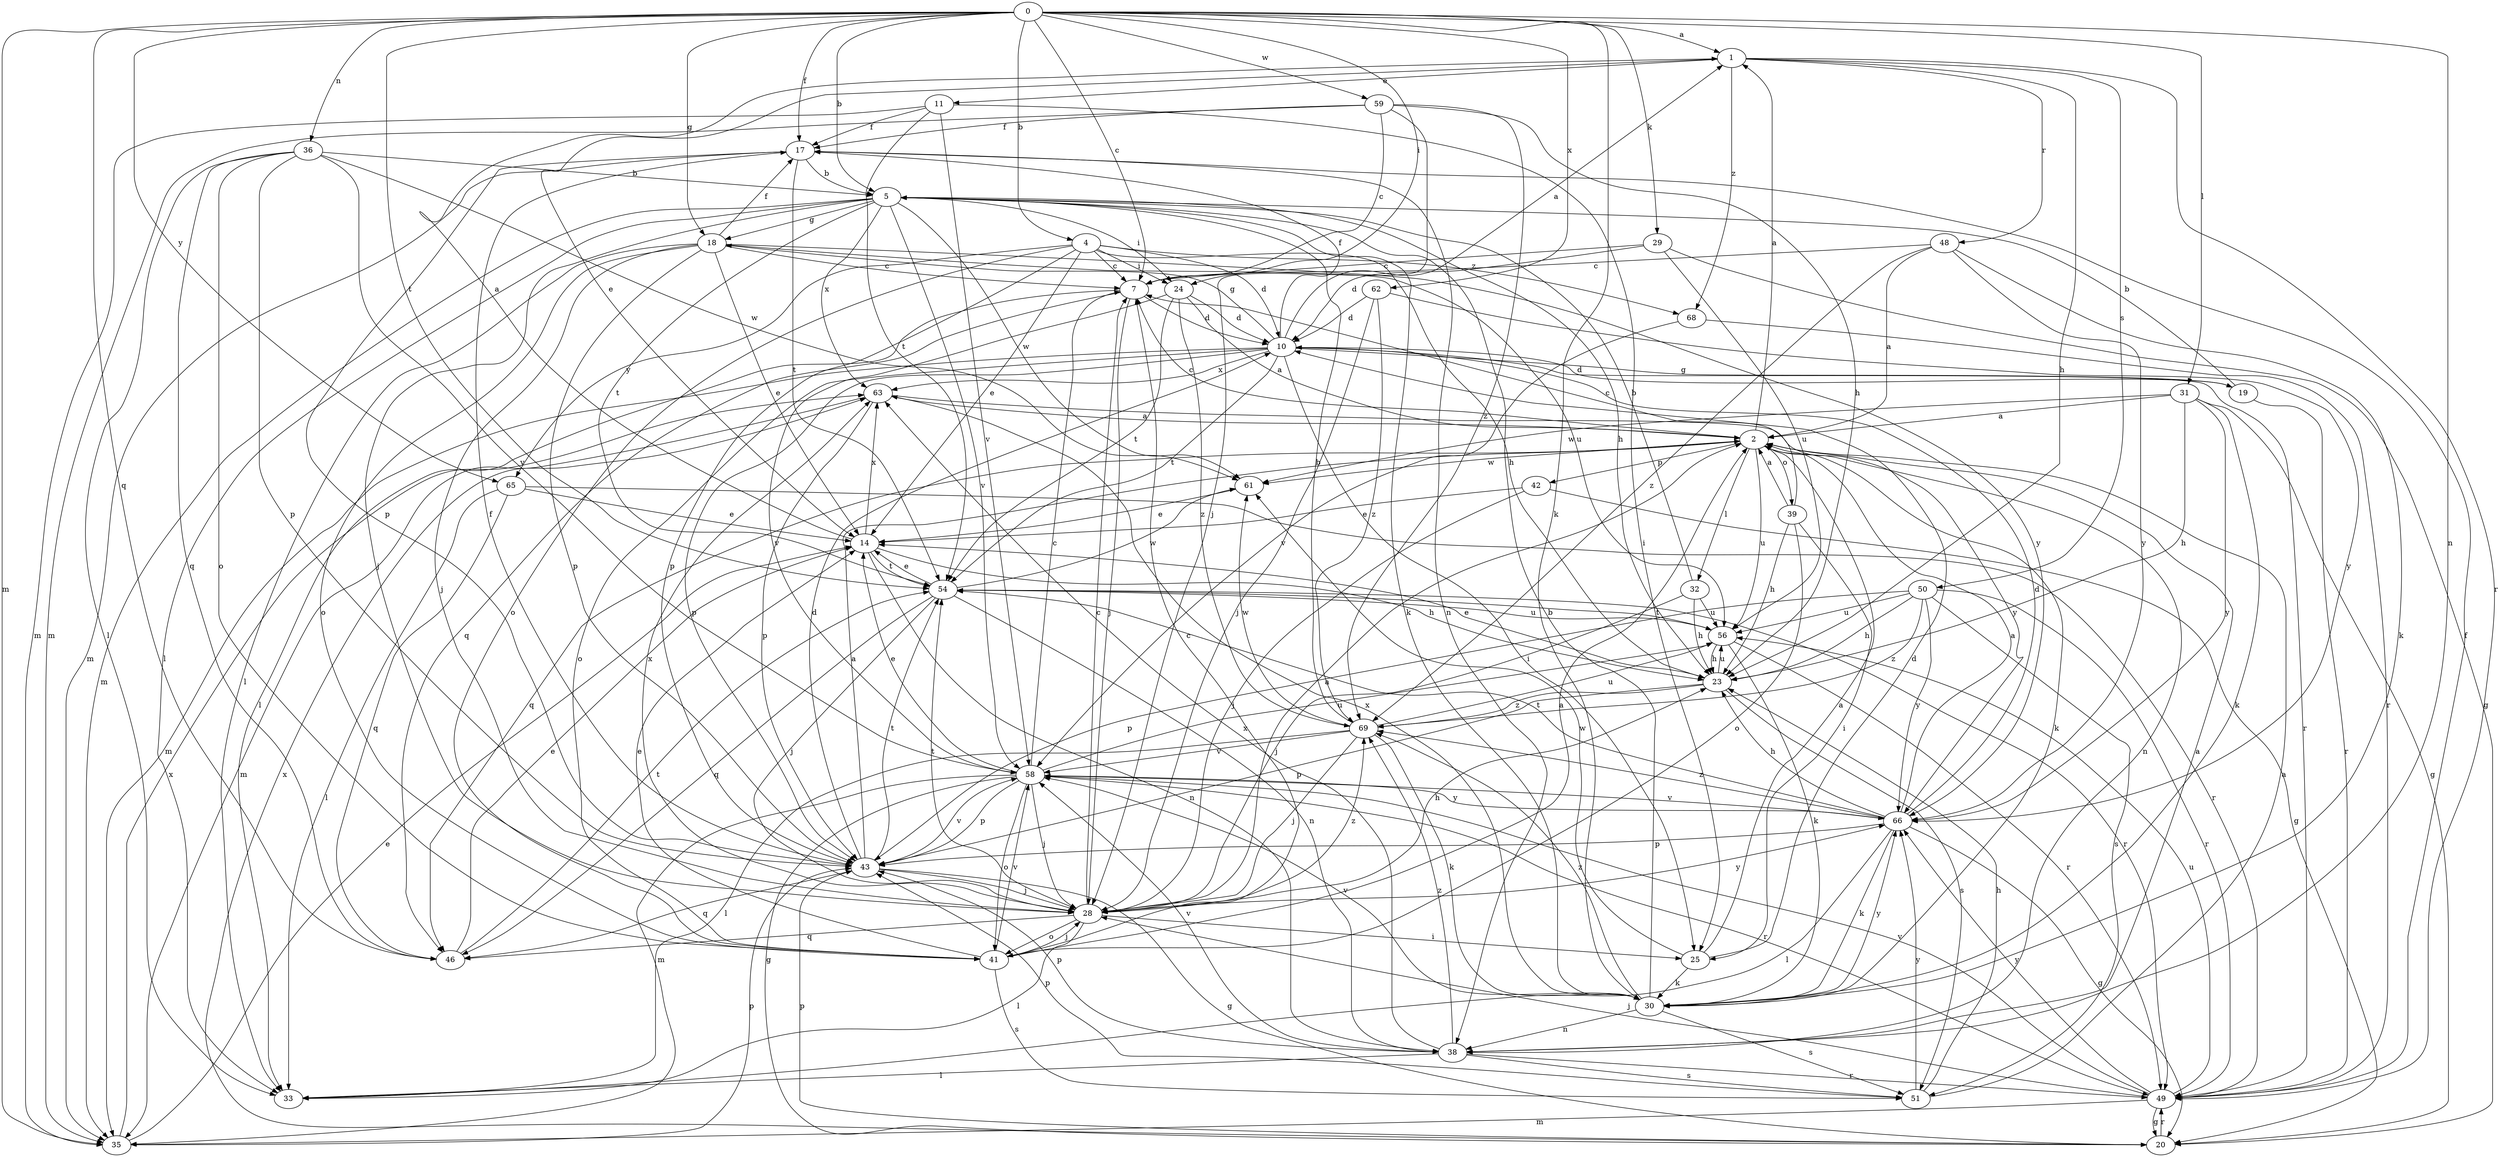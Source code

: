 strict digraph  {
0;
1;
2;
4;
5;
7;
10;
11;
14;
17;
18;
19;
20;
23;
24;
25;
28;
29;
30;
31;
32;
33;
35;
36;
38;
39;
41;
42;
43;
46;
48;
49;
50;
51;
54;
56;
58;
59;
61;
62;
63;
65;
66;
68;
69;
0 -> 1  [label=a];
0 -> 4  [label=b];
0 -> 5  [label=b];
0 -> 7  [label=c];
0 -> 17  [label=f];
0 -> 18  [label=g];
0 -> 24  [label=i];
0 -> 29  [label=k];
0 -> 30  [label=k];
0 -> 31  [label=l];
0 -> 35  [label=m];
0 -> 36  [label=n];
0 -> 38  [label=n];
0 -> 46  [label=q];
0 -> 54  [label=t];
0 -> 59  [label=w];
0 -> 62  [label=x];
0 -> 65  [label=y];
1 -> 11  [label=e];
1 -> 14  [label=e];
1 -> 23  [label=h];
1 -> 48  [label=r];
1 -> 49  [label=r];
1 -> 50  [label=s];
1 -> 68  [label=z];
2 -> 1  [label=a];
2 -> 7  [label=c];
2 -> 30  [label=k];
2 -> 32  [label=l];
2 -> 38  [label=n];
2 -> 39  [label=o];
2 -> 42  [label=p];
2 -> 46  [label=q];
2 -> 56  [label=u];
2 -> 61  [label=w];
4 -> 7  [label=c];
4 -> 10  [label=d];
4 -> 14  [label=e];
4 -> 23  [label=h];
4 -> 24  [label=i];
4 -> 41  [label=o];
4 -> 43  [label=p];
4 -> 65  [label=y];
4 -> 68  [label=z];
5 -> 18  [label=g];
5 -> 23  [label=h];
5 -> 24  [label=i];
5 -> 28  [label=j];
5 -> 30  [label=k];
5 -> 33  [label=l];
5 -> 35  [label=m];
5 -> 54  [label=t];
5 -> 58  [label=v];
5 -> 61  [label=w];
5 -> 63  [label=x];
7 -> 10  [label=d];
7 -> 28  [label=j];
7 -> 33  [label=l];
7 -> 46  [label=q];
10 -> 1  [label=a];
10 -> 17  [label=f];
10 -> 18  [label=g];
10 -> 19  [label=g];
10 -> 25  [label=i];
10 -> 35  [label=m];
10 -> 41  [label=o];
10 -> 43  [label=p];
10 -> 49  [label=r];
10 -> 54  [label=t];
10 -> 63  [label=x];
11 -> 17  [label=f];
11 -> 25  [label=i];
11 -> 35  [label=m];
11 -> 54  [label=t];
11 -> 58  [label=v];
14 -> 1  [label=a];
14 -> 23  [label=h];
14 -> 38  [label=n];
14 -> 54  [label=t];
14 -> 63  [label=x];
17 -> 5  [label=b];
17 -> 35  [label=m];
17 -> 38  [label=n];
17 -> 43  [label=p];
17 -> 54  [label=t];
18 -> 7  [label=c];
18 -> 14  [label=e];
18 -> 17  [label=f];
18 -> 28  [label=j];
18 -> 33  [label=l];
18 -> 41  [label=o];
18 -> 43  [label=p];
18 -> 56  [label=u];
18 -> 66  [label=y];
19 -> 5  [label=b];
19 -> 10  [label=d];
19 -> 49  [label=r];
20 -> 43  [label=p];
20 -> 49  [label=r];
20 -> 63  [label=x];
23 -> 14  [label=e];
23 -> 43  [label=p];
23 -> 51  [label=s];
23 -> 56  [label=u];
23 -> 69  [label=z];
24 -> 2  [label=a];
24 -> 10  [label=d];
24 -> 54  [label=t];
24 -> 58  [label=v];
24 -> 69  [label=z];
25 -> 2  [label=a];
25 -> 10  [label=d];
25 -> 30  [label=k];
25 -> 61  [label=w];
28 -> 2  [label=a];
28 -> 7  [label=c];
28 -> 23  [label=h];
28 -> 25  [label=i];
28 -> 33  [label=l];
28 -> 41  [label=o];
28 -> 46  [label=q];
28 -> 54  [label=t];
28 -> 63  [label=x];
28 -> 66  [label=y];
28 -> 69  [label=z];
29 -> 7  [label=c];
29 -> 10  [label=d];
29 -> 20  [label=g];
29 -> 56  [label=u];
30 -> 5  [label=b];
30 -> 38  [label=n];
30 -> 51  [label=s];
30 -> 58  [label=v];
30 -> 63  [label=x];
30 -> 66  [label=y];
30 -> 69  [label=z];
31 -> 2  [label=a];
31 -> 20  [label=g];
31 -> 23  [label=h];
31 -> 30  [label=k];
31 -> 61  [label=w];
31 -> 66  [label=y];
32 -> 5  [label=b];
32 -> 23  [label=h];
32 -> 28  [label=j];
32 -> 56  [label=u];
35 -> 14  [label=e];
35 -> 43  [label=p];
35 -> 63  [label=x];
36 -> 5  [label=b];
36 -> 33  [label=l];
36 -> 41  [label=o];
36 -> 43  [label=p];
36 -> 46  [label=q];
36 -> 58  [label=v];
36 -> 61  [label=w];
38 -> 2  [label=a];
38 -> 33  [label=l];
38 -> 43  [label=p];
38 -> 49  [label=r];
38 -> 51  [label=s];
38 -> 58  [label=v];
38 -> 63  [label=x];
38 -> 69  [label=z];
39 -> 2  [label=a];
39 -> 7  [label=c];
39 -> 23  [label=h];
39 -> 25  [label=i];
39 -> 41  [label=o];
41 -> 2  [label=a];
41 -> 7  [label=c];
41 -> 14  [label=e];
41 -> 28  [label=j];
41 -> 51  [label=s];
41 -> 58  [label=v];
42 -> 14  [label=e];
42 -> 20  [label=g];
42 -> 28  [label=j];
43 -> 2  [label=a];
43 -> 10  [label=d];
43 -> 17  [label=f];
43 -> 20  [label=g];
43 -> 28  [label=j];
43 -> 46  [label=q];
43 -> 54  [label=t];
43 -> 58  [label=v];
46 -> 14  [label=e];
46 -> 54  [label=t];
48 -> 2  [label=a];
48 -> 7  [label=c];
48 -> 30  [label=k];
48 -> 66  [label=y];
48 -> 69  [label=z];
49 -> 17  [label=f];
49 -> 20  [label=g];
49 -> 28  [label=j];
49 -> 35  [label=m];
49 -> 56  [label=u];
49 -> 58  [label=v];
49 -> 66  [label=y];
50 -> 23  [label=h];
50 -> 43  [label=p];
50 -> 49  [label=r];
50 -> 51  [label=s];
50 -> 56  [label=u];
50 -> 66  [label=y];
50 -> 69  [label=z];
51 -> 2  [label=a];
51 -> 23  [label=h];
51 -> 43  [label=p];
51 -> 66  [label=y];
54 -> 14  [label=e];
54 -> 28  [label=j];
54 -> 38  [label=n];
54 -> 46  [label=q];
54 -> 49  [label=r];
54 -> 56  [label=u];
54 -> 61  [label=w];
56 -> 23  [label=h];
56 -> 30  [label=k];
56 -> 49  [label=r];
56 -> 54  [label=t];
58 -> 7  [label=c];
58 -> 14  [label=e];
58 -> 20  [label=g];
58 -> 28  [label=j];
58 -> 35  [label=m];
58 -> 41  [label=o];
58 -> 43  [label=p];
58 -> 49  [label=r];
58 -> 56  [label=u];
58 -> 66  [label=y];
59 -> 7  [label=c];
59 -> 17  [label=f];
59 -> 23  [label=h];
59 -> 28  [label=j];
59 -> 35  [label=m];
59 -> 69  [label=z];
61 -> 14  [label=e];
62 -> 10  [label=d];
62 -> 28  [label=j];
62 -> 66  [label=y];
62 -> 69  [label=z];
63 -> 2  [label=a];
63 -> 35  [label=m];
63 -> 43  [label=p];
63 -> 66  [label=y];
65 -> 14  [label=e];
65 -> 33  [label=l];
65 -> 46  [label=q];
65 -> 49  [label=r];
66 -> 2  [label=a];
66 -> 10  [label=d];
66 -> 20  [label=g];
66 -> 23  [label=h];
66 -> 30  [label=k];
66 -> 33  [label=l];
66 -> 43  [label=p];
66 -> 54  [label=t];
66 -> 58  [label=v];
66 -> 69  [label=z];
68 -> 49  [label=r];
68 -> 58  [label=v];
69 -> 5  [label=b];
69 -> 28  [label=j];
69 -> 30  [label=k];
69 -> 33  [label=l];
69 -> 56  [label=u];
69 -> 58  [label=v];
69 -> 61  [label=w];
}

